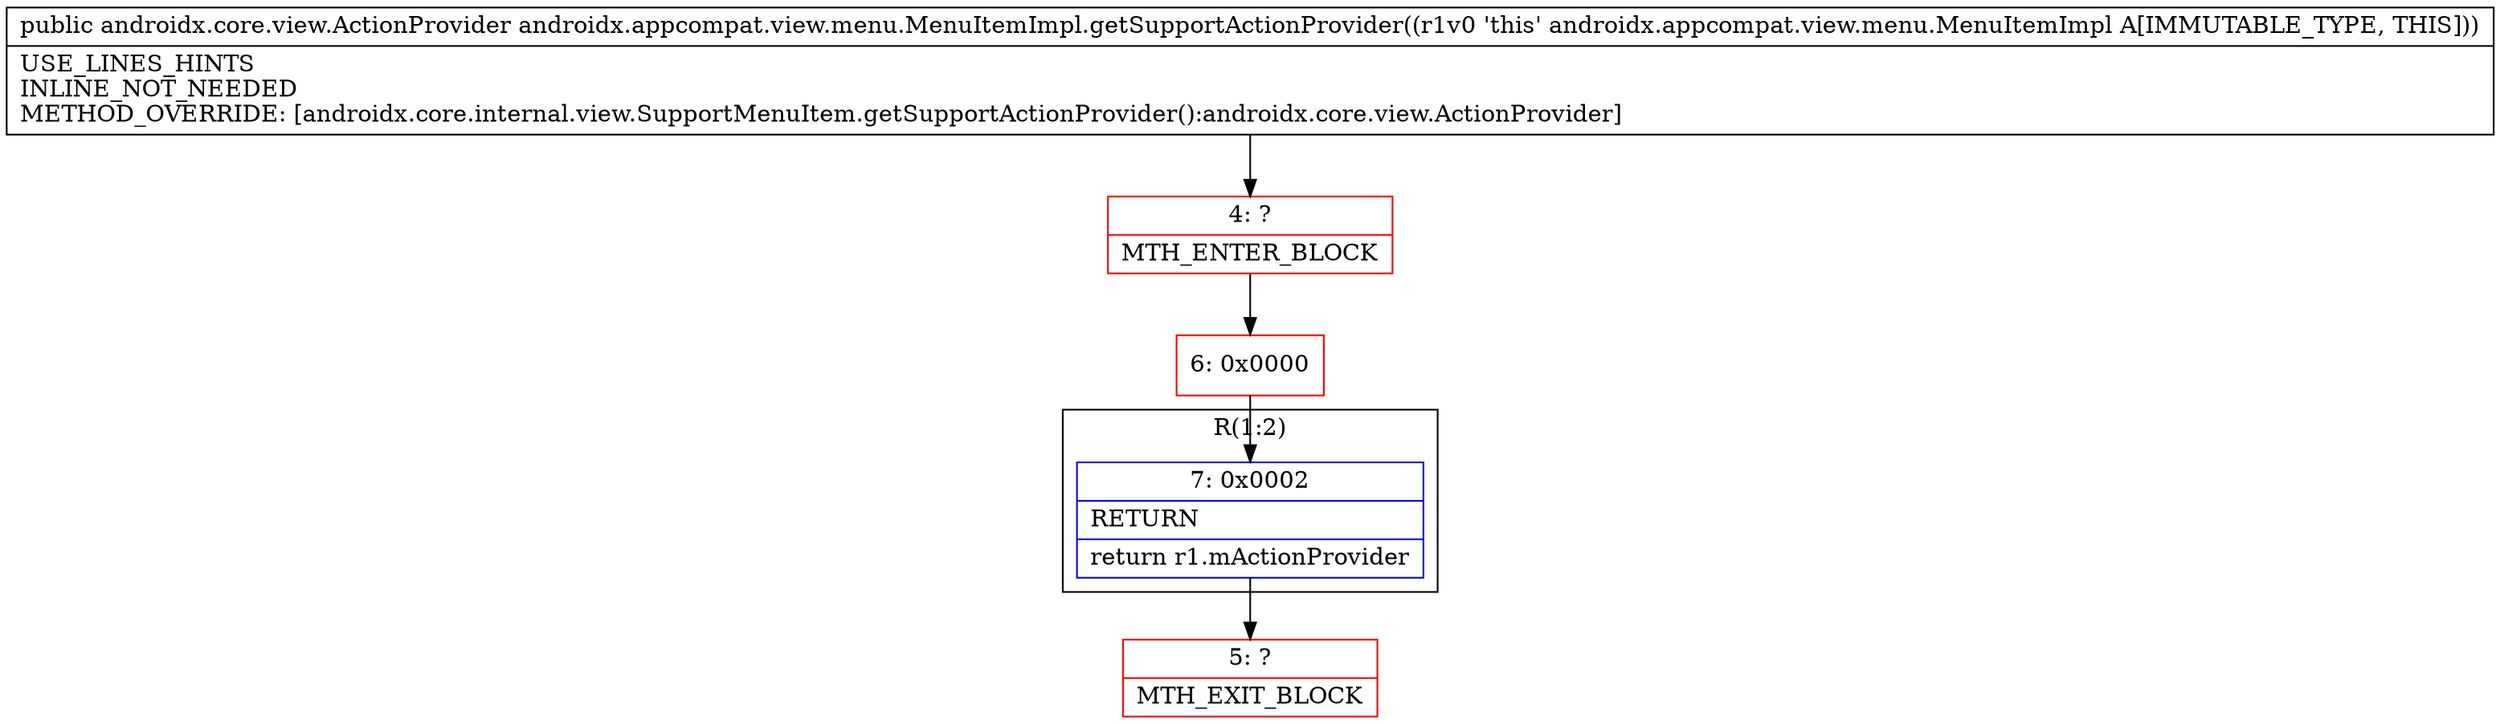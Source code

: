 digraph "CFG forandroidx.appcompat.view.menu.MenuItemImpl.getSupportActionProvider()Landroidx\/core\/view\/ActionProvider;" {
subgraph cluster_Region_318852989 {
label = "R(1:2)";
node [shape=record,color=blue];
Node_7 [shape=record,label="{7\:\ 0x0002|RETURN\l|return r1.mActionProvider\l}"];
}
Node_4 [shape=record,color=red,label="{4\:\ ?|MTH_ENTER_BLOCK\l}"];
Node_6 [shape=record,color=red,label="{6\:\ 0x0000}"];
Node_5 [shape=record,color=red,label="{5\:\ ?|MTH_EXIT_BLOCK\l}"];
MethodNode[shape=record,label="{public androidx.core.view.ActionProvider androidx.appcompat.view.menu.MenuItemImpl.getSupportActionProvider((r1v0 'this' androidx.appcompat.view.menu.MenuItemImpl A[IMMUTABLE_TYPE, THIS]))  | USE_LINES_HINTS\lINLINE_NOT_NEEDED\lMETHOD_OVERRIDE: [androidx.core.internal.view.SupportMenuItem.getSupportActionProvider():androidx.core.view.ActionProvider]\l}"];
MethodNode -> Node_4;Node_7 -> Node_5;
Node_4 -> Node_6;
Node_6 -> Node_7;
}


